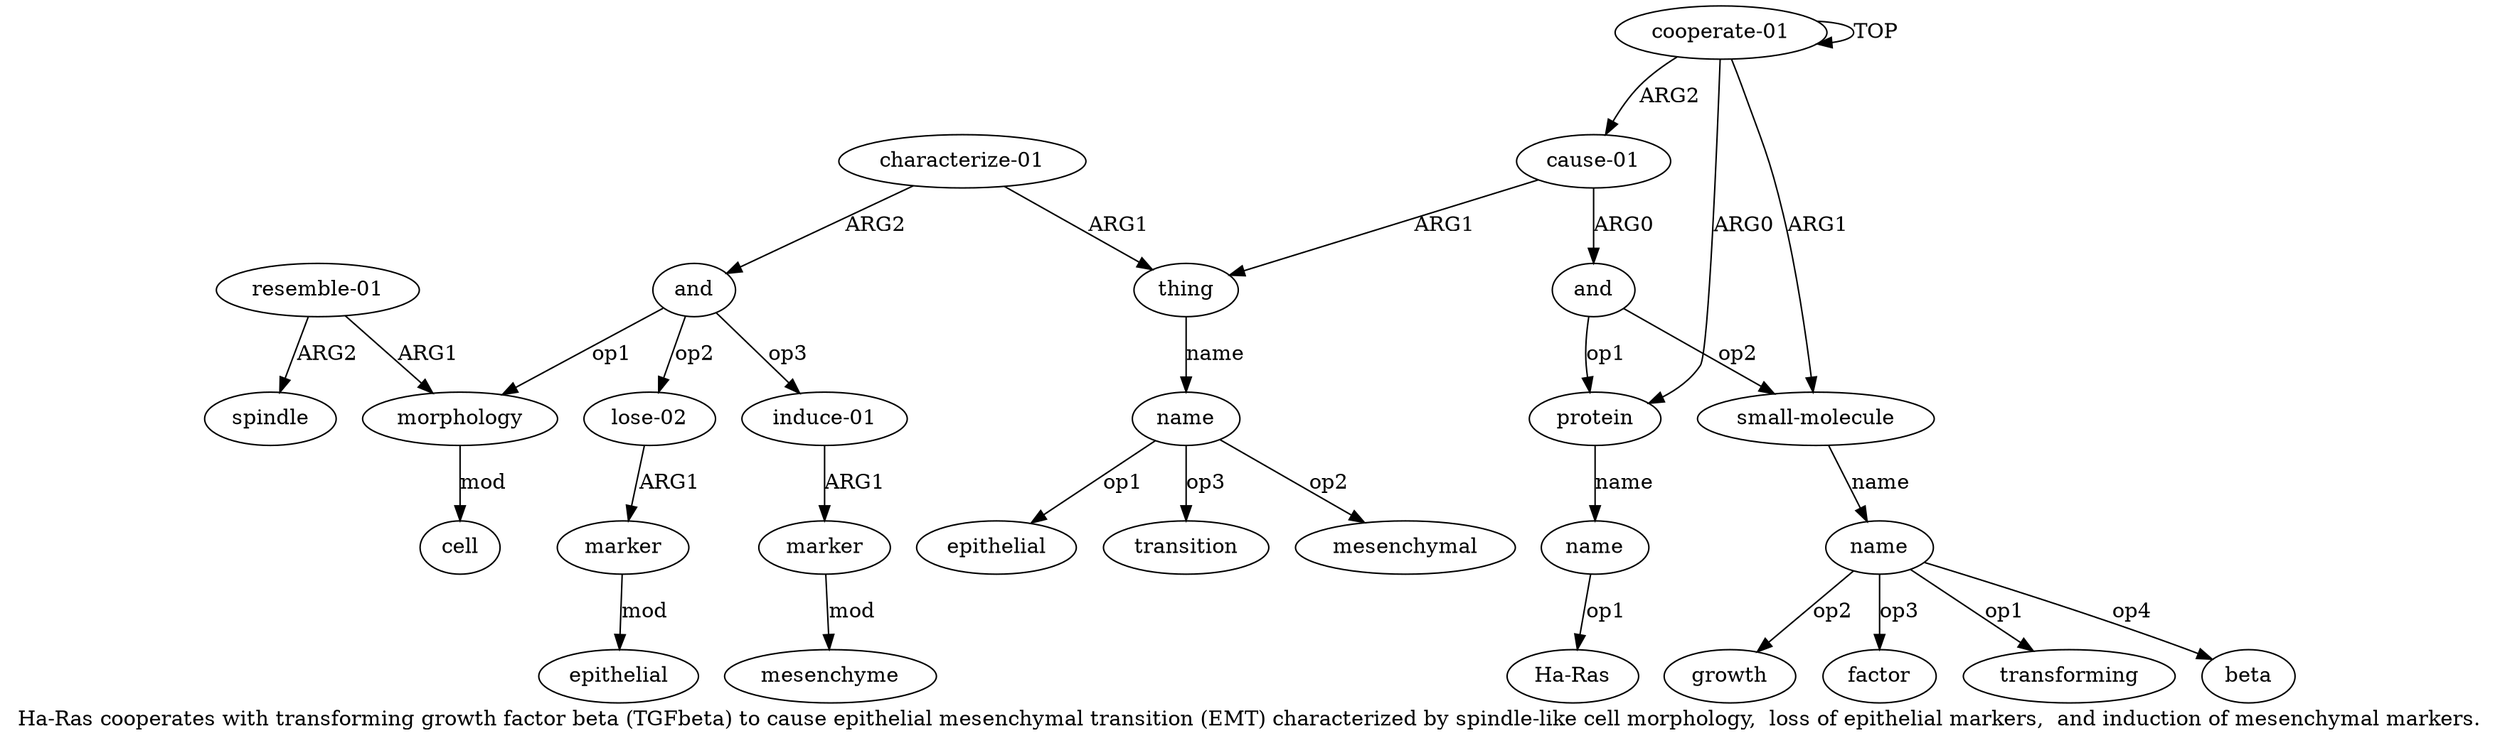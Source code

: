 digraph  {
	graph [label="Ha-Ras cooperates with transforming growth factor beta (TGFbeta) to cause epithelial mesenchymal transition (EMT) characterized \
by spindle-like cell morphology,  loss of epithelial markers,  and induction of mesenchymal markers."];
	node [label="\N"];
	a20	 [color=black,
		gold_ind=20,
		gold_label=mesenchyme,
		label=mesenchyme,
		test_ind=20,
		test_label=mesenchyme];
	"a8 epithelial"	 [color=black,
		gold_ind=-1,
		gold_label=epithelial,
		label=epithelial,
		test_ind=-1,
		test_label=epithelial];
	"a8 transition"	 [color=black,
		gold_ind=-1,
		gold_label=transition,
		label=transition,
		test_ind=-1,
		test_label=transition];
	"a2 Ha-Ras"	 [color=black,
		gold_ind=-1,
		gold_label="Ha-Ras",
		label="Ha-Ras",
		test_ind=-1,
		test_label="Ha-Ras"];
	"a4 transforming"	 [color=black,
		gold_ind=-1,
		gold_label=transforming,
		label=transforming,
		test_ind=-1,
		test_label=transforming];
	"a4 beta"	 [color=black,
		gold_ind=-1,
		gold_label=beta,
		label=beta,
		test_ind=-1,
		test_label=beta];
	a15	 [color=black,
		gold_ind=15,
		gold_label="lose-02",
		label="lose-02",
		test_ind=15,
		test_label="lose-02"];
	a16	 [color=black,
		gold_ind=16,
		gold_label=marker,
		label=marker,
		test_ind=16,
		test_label=marker];
	a15 -> a16 [key=0,
	color=black,
	gold_label=ARG1,
	label=ARG1,
	test_label=ARG1];
a14 [color=black,
	gold_ind=14,
	gold_label=spindle,
	label=spindle,
	test_ind=14,
	test_label=spindle];
a17 [color=black,
	gold_ind=17,
	gold_label=epithelial,
	label=epithelial,
	test_ind=17,
	test_label=epithelial];
a16 -> a17 [key=0,
color=black,
gold_label=mod,
label=mod,
test_label=mod];
a11 [color=black,
gold_ind=11,
gold_label=morphology,
label=morphology,
test_ind=11,
test_label=morphology];
a12 [color=black,
gold_ind=12,
gold_label=cell,
label=cell,
test_ind=12,
test_label=cell];
a11 -> a12 [key=0,
color=black,
gold_label=mod,
label=mod,
test_label=mod];
a10 [color=black,
gold_ind=10,
gold_label=and,
label=and,
test_ind=10,
test_label=and];
a10 -> a15 [key=0,
color=black,
gold_label=op2,
label=op2,
test_label=op2];
a10 -> a11 [key=0,
color=black,
gold_label=op1,
label=op1,
test_label=op1];
a18 [color=black,
gold_ind=18,
gold_label="induce-01",
label="induce-01",
test_ind=18,
test_label="induce-01"];
a10 -> a18 [key=0,
color=black,
gold_label=op3,
label=op3,
test_label=op3];
a13 [color=black,
gold_ind=13,
gold_label="resemble-01",
label="resemble-01",
test_ind=13,
test_label="resemble-01"];
a13 -> a14 [key=0,
color=black,
gold_label=ARG2,
label=ARG2,
test_label=ARG2];
a13 -> a11 [key=0,
color=black,
gold_label=ARG1,
label=ARG1,
test_label=ARG1];
"a4 growth" [color=black,
gold_ind=-1,
gold_label=growth,
label=growth,
test_ind=-1,
test_label=growth];
a19 [color=black,
gold_ind=19,
gold_label=marker,
label=marker,
test_ind=19,
test_label=marker];
a19 -> a20 [key=0,
color=black,
gold_label=mod,
label=mod,
test_label=mod];
a18 -> a19 [key=0,
color=black,
gold_label=ARG1,
label=ARG1,
test_label=ARG1];
a1 [color=black,
gold_ind=1,
gold_label=protein,
label=protein,
test_ind=1,
test_label=protein];
a2 [color=black,
gold_ind=2,
gold_label=name,
label=name,
test_ind=2,
test_label=name];
a1 -> a2 [key=0,
color=black,
gold_label=name,
label=name,
test_label=name];
a0 [color=black,
gold_ind=0,
gold_label="cooperate-01",
label="cooperate-01",
test_ind=0,
test_label="cooperate-01"];
a0 -> a1 [key=0,
color=black,
gold_label=ARG0,
label=ARG0,
test_label=ARG0];
a0 -> a0 [key=0,
color=black,
gold_label=TOP,
label=TOP,
test_label=TOP];
a3 [color=black,
gold_ind=3,
gold_label="small-molecule",
label="small-molecule",
test_ind=3,
test_label="small-molecule"];
a0 -> a3 [key=0,
color=black,
gold_label=ARG1,
label=ARG1,
test_label=ARG1];
a5 [color=black,
gold_ind=5,
gold_label="cause-01",
label="cause-01",
test_ind=5,
test_label="cause-01"];
a0 -> a5 [key=0,
color=black,
gold_label=ARG2,
label=ARG2,
test_label=ARG2];
a4 [color=black,
gold_ind=4,
gold_label=name,
label=name,
test_ind=4,
test_label=name];
a3 -> a4 [key=0,
color=black,
gold_label=name,
label=name,
test_label=name];
a2 -> "a2 Ha-Ras" [key=0,
color=black,
gold_label=op1,
label=op1,
test_label=op1];
a7 [color=black,
gold_ind=7,
gold_label=thing,
label=thing,
test_ind=7,
test_label=thing];
a5 -> a7 [key=0,
color=black,
gold_label=ARG1,
label=ARG1,
test_label=ARG1];
a6 [color=black,
gold_ind=6,
gold_label=and,
label=and,
test_ind=6,
test_label=and];
a5 -> a6 [key=0,
color=black,
gold_label=ARG0,
label=ARG0,
test_label=ARG0];
a4 -> "a4 transforming" [key=0,
color=black,
gold_label=op1,
label=op1,
test_label=op1];
a4 -> "a4 beta" [key=0,
color=black,
gold_label=op4,
label=op4,
test_label=op4];
a4 -> "a4 growth" [key=0,
color=black,
gold_label=op2,
label=op2,
test_label=op2];
"a4 factor" [color=black,
gold_ind=-1,
gold_label=factor,
label=factor,
test_ind=-1,
test_label=factor];
a4 -> "a4 factor" [key=0,
color=black,
gold_label=op3,
label=op3,
test_label=op3];
a8 [color=black,
gold_ind=8,
gold_label=name,
label=name,
test_ind=8,
test_label=name];
a7 -> a8 [key=0,
color=black,
gold_label=name,
label=name,
test_label=name];
a6 -> a1 [key=0,
color=black,
gold_label=op1,
label=op1,
test_label=op1];
a6 -> a3 [key=0,
color=black,
gold_label=op2,
label=op2,
test_label=op2];
a9 [color=black,
gold_ind=9,
gold_label="characterize-01",
label="characterize-01",
test_ind=9,
test_label="characterize-01"];
a9 -> a10 [key=0,
color=black,
gold_label=ARG2,
label=ARG2,
test_label=ARG2];
a9 -> a7 [key=0,
color=black,
gold_label=ARG1,
label=ARG1,
test_label=ARG1];
a8 -> "a8 epithelial" [key=0,
color=black,
gold_label=op1,
label=op1,
test_label=op1];
a8 -> "a8 transition" [key=0,
color=black,
gold_label=op3,
label=op3,
test_label=op3];
"a8 mesenchymal" [color=black,
gold_ind=-1,
gold_label=mesenchymal,
label=mesenchymal,
test_ind=-1,
test_label=mesenchymal];
a8 -> "a8 mesenchymal" [key=0,
color=black,
gold_label=op2,
label=op2,
test_label=op2];
}
